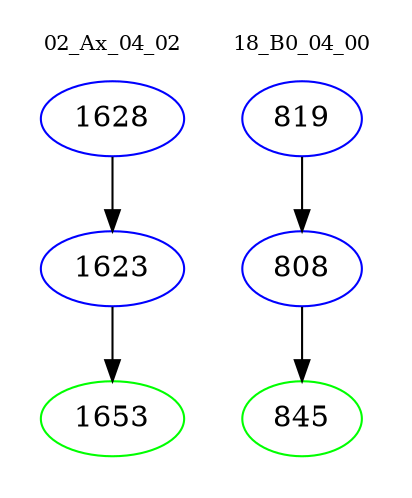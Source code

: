 digraph{
subgraph cluster_0 {
color = white
label = "02_Ax_04_02";
fontsize=10;
T0_1628 [label="1628", color="blue"]
T0_1628 -> T0_1623 [color="black"]
T0_1623 [label="1623", color="blue"]
T0_1623 -> T0_1653 [color="black"]
T0_1653 [label="1653", color="green"]
}
subgraph cluster_1 {
color = white
label = "18_B0_04_00";
fontsize=10;
T1_819 [label="819", color="blue"]
T1_819 -> T1_808 [color="black"]
T1_808 [label="808", color="blue"]
T1_808 -> T1_845 [color="black"]
T1_845 [label="845", color="green"]
}
}
